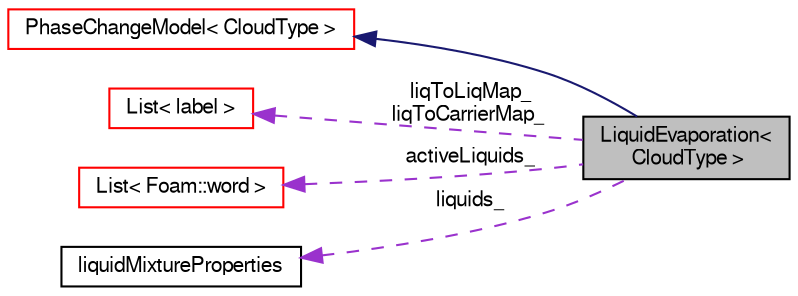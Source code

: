 digraph "LiquidEvaporation&lt; CloudType &gt;"
{
  bgcolor="transparent";
  edge [fontname="FreeSans",fontsize="10",labelfontname="FreeSans",labelfontsize="10"];
  node [fontname="FreeSans",fontsize="10",shape=record];
  rankdir="LR";
  Node4 [label="LiquidEvaporation\<\l CloudType \>",height=0.2,width=0.4,color="black", fillcolor="grey75", style="filled", fontcolor="black"];
  Node5 -> Node4 [dir="back",color="midnightblue",fontsize="10",style="solid",fontname="FreeSans"];
  Node5 [label="PhaseChangeModel\< CloudType \>",height=0.2,width=0.4,color="red",URL="$a23810.html",tooltip="Templated phase change model class. "];
  Node46 -> Node4 [dir="back",color="darkorchid3",fontsize="10",style="dashed",label=" liqToLiqMap_\nliqToCarrierMap_" ,fontname="FreeSans"];
  Node46 [label="List\< label \>",height=0.2,width=0.4,color="red",URL="$a25694.html"];
  Node48 -> Node4 [dir="back",color="darkorchid3",fontsize="10",style="dashed",label=" activeLiquids_" ,fontname="FreeSans"];
  Node48 [label="List\< Foam::word \>",height=0.2,width=0.4,color="red",URL="$a25694.html"];
  Node50 -> Node4 [dir="back",color="darkorchid3",fontsize="10",style="dashed",label=" liquids_" ,fontname="FreeSans"];
  Node50 [label="liquidMixtureProperties",height=0.2,width=0.4,color="black",URL="$a29842.html",tooltip="A mixture of liquids. "];
}
